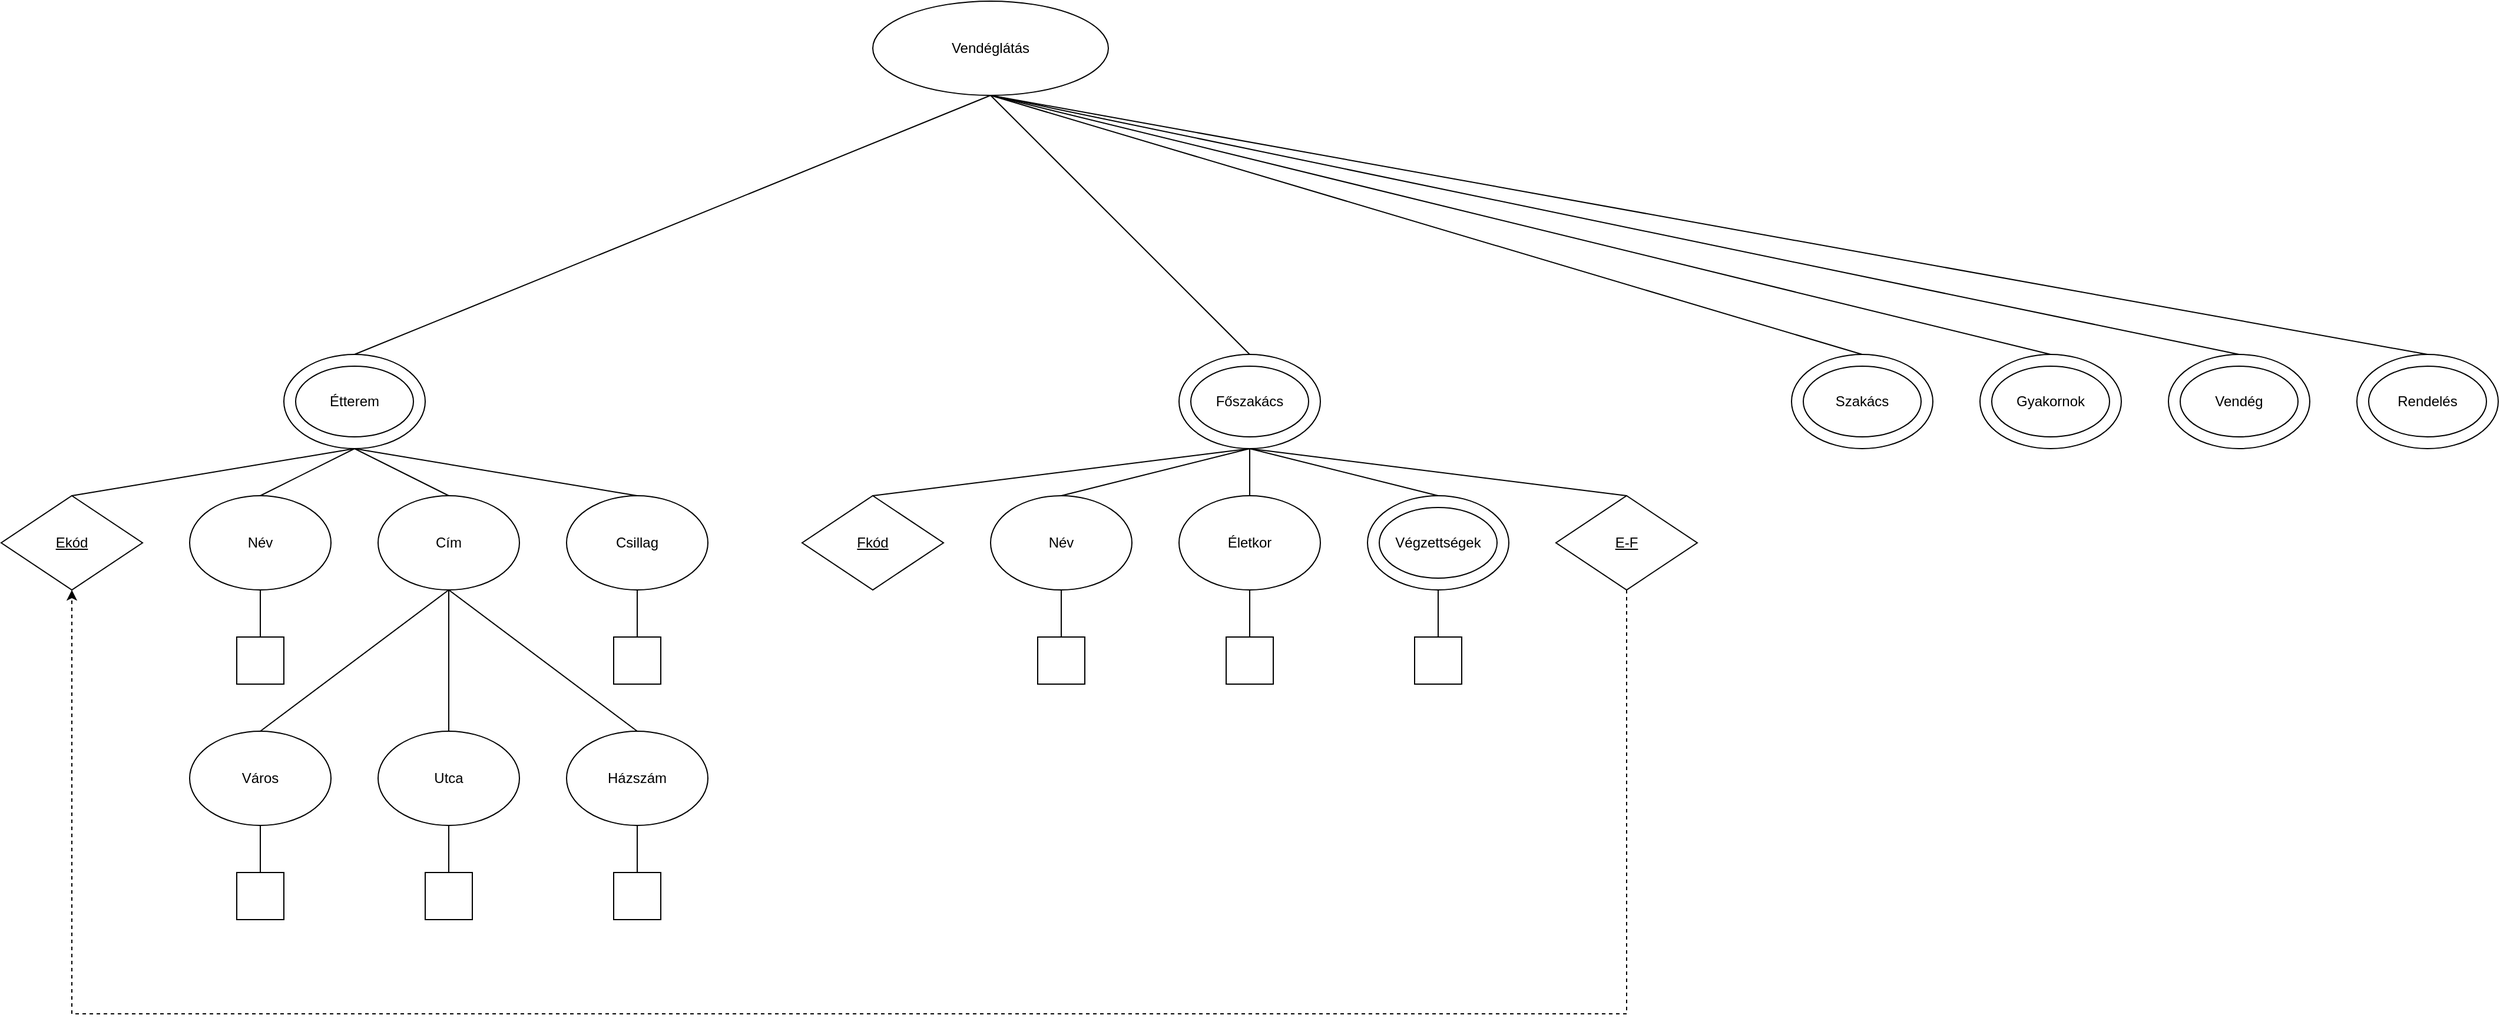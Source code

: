 <mxfile version="28.2.5">
  <diagram name="Page-1" id="BmCmIDS3A-ca7VhTj6t5">
    <mxGraphModel dx="3021" dy="1198" grid="1" gridSize="10" guides="1" tooltips="1" connect="1" arrows="1" fold="1" page="1" pageScale="1" pageWidth="827" pageHeight="1169" math="0" shadow="0">
      <root>
        <mxCell id="0" />
        <mxCell id="1" parent="0" />
        <mxCell id="zfX_xvgZuGeYPKJS3XN7-64" value="" style="ellipse;whiteSpace=wrap;html=1;" vertex="1" parent="1">
          <mxGeometry x="1040" y="520" width="120" height="80" as="geometry" />
        </mxCell>
        <mxCell id="zfX_xvgZuGeYPKJS3XN7-6" value="Vendéglátás" style="ellipse;whiteSpace=wrap;html=1;" vertex="1" parent="1">
          <mxGeometry x="620" y="100" width="200" height="80" as="geometry" />
        </mxCell>
        <mxCell id="zfX_xvgZuGeYPKJS3XN7-7" value="" style="ellipse;whiteSpace=wrap;html=1;" vertex="1" parent="1">
          <mxGeometry x="120" y="400" width="120" height="80" as="geometry" />
        </mxCell>
        <mxCell id="zfX_xvgZuGeYPKJS3XN7-8" value="Étterem" style="ellipse;whiteSpace=wrap;html=1;" vertex="1" parent="1">
          <mxGeometry x="130" y="410" width="100" height="60" as="geometry" />
        </mxCell>
        <mxCell id="zfX_xvgZuGeYPKJS3XN7-9" value="Név" style="ellipse;whiteSpace=wrap;html=1;" vertex="1" parent="1">
          <mxGeometry x="40" y="520" width="120" height="80" as="geometry" />
        </mxCell>
        <mxCell id="zfX_xvgZuGeYPKJS3XN7-10" value="Csillag" style="ellipse;whiteSpace=wrap;html=1;" vertex="1" parent="1">
          <mxGeometry x="360" y="520" width="120" height="80" as="geometry" />
        </mxCell>
        <mxCell id="zfX_xvgZuGeYPKJS3XN7-11" value="&lt;div&gt;Cím&lt;/div&gt;" style="ellipse;whiteSpace=wrap;html=1;" vertex="1" parent="1">
          <mxGeometry x="200" y="520" width="120" height="80" as="geometry" />
        </mxCell>
        <mxCell id="zfX_xvgZuGeYPKJS3XN7-12" value="Házszám" style="ellipse;whiteSpace=wrap;html=1;" vertex="1" parent="1">
          <mxGeometry x="360" y="720" width="120" height="80" as="geometry" />
        </mxCell>
        <mxCell id="zfX_xvgZuGeYPKJS3XN7-13" value="Város" style="ellipse;whiteSpace=wrap;html=1;" vertex="1" parent="1">
          <mxGeometry x="40" y="720" width="120" height="80" as="geometry" />
        </mxCell>
        <mxCell id="zfX_xvgZuGeYPKJS3XN7-14" value="Utca" style="ellipse;whiteSpace=wrap;html=1;" vertex="1" parent="1">
          <mxGeometry x="200" y="720" width="120" height="80" as="geometry" />
        </mxCell>
        <mxCell id="zfX_xvgZuGeYPKJS3XN7-15" value="" style="endArrow=none;html=1;rounded=0;entryX=0.5;entryY=1;entryDx=0;entryDy=0;exitX=0.5;exitY=0;exitDx=0;exitDy=0;" edge="1" parent="1" source="zfX_xvgZuGeYPKJS3XN7-13" target="zfX_xvgZuGeYPKJS3XN7-11">
          <mxGeometry width="50" height="50" relative="1" as="geometry">
            <mxPoint x="310" y="710" as="sourcePoint" />
            <mxPoint x="360" y="660" as="targetPoint" />
          </mxGeometry>
        </mxCell>
        <mxCell id="zfX_xvgZuGeYPKJS3XN7-16" value="" style="ellipse;whiteSpace=wrap;html=1;" vertex="1" parent="1">
          <mxGeometry x="880" y="400" width="120" height="80" as="geometry" />
        </mxCell>
        <mxCell id="zfX_xvgZuGeYPKJS3XN7-17" value="Főszakács" style="ellipse;whiteSpace=wrap;html=1;" vertex="1" parent="1">
          <mxGeometry x="890" y="410" width="100" height="60" as="geometry" />
        </mxCell>
        <mxCell id="zfX_xvgZuGeYPKJS3XN7-18" value="" style="ellipse;whiteSpace=wrap;html=1;" vertex="1" parent="1">
          <mxGeometry x="1400" y="400" width="120" height="80" as="geometry" />
        </mxCell>
        <mxCell id="zfX_xvgZuGeYPKJS3XN7-19" value="Szakács" style="ellipse;whiteSpace=wrap;html=1;" vertex="1" parent="1">
          <mxGeometry x="1410" y="410" width="100" height="60" as="geometry" />
        </mxCell>
        <mxCell id="zfX_xvgZuGeYPKJS3XN7-20" value="" style="ellipse;whiteSpace=wrap;html=1;" vertex="1" parent="1">
          <mxGeometry x="1560" y="400" width="120" height="80" as="geometry" />
        </mxCell>
        <mxCell id="zfX_xvgZuGeYPKJS3XN7-21" value="Gyakornok" style="ellipse;whiteSpace=wrap;html=1;" vertex="1" parent="1">
          <mxGeometry x="1570" y="410" width="100" height="60" as="geometry" />
        </mxCell>
        <mxCell id="zfX_xvgZuGeYPKJS3XN7-28" value="" style="ellipse;whiteSpace=wrap;html=1;" vertex="1" parent="1">
          <mxGeometry x="1720" y="400" width="120" height="80" as="geometry" />
        </mxCell>
        <mxCell id="zfX_xvgZuGeYPKJS3XN7-29" value="&lt;div&gt;Vendég&lt;/div&gt;" style="ellipse;whiteSpace=wrap;html=1;" vertex="1" parent="1">
          <mxGeometry x="1730" y="410" width="100" height="60" as="geometry" />
        </mxCell>
        <mxCell id="zfX_xvgZuGeYPKJS3XN7-30" value="" style="ellipse;whiteSpace=wrap;html=1;" vertex="1" parent="1">
          <mxGeometry x="1880" y="400" width="120" height="80" as="geometry" />
        </mxCell>
        <mxCell id="zfX_xvgZuGeYPKJS3XN7-31" value="Rendelés" style="ellipse;whiteSpace=wrap;html=1;" vertex="1" parent="1">
          <mxGeometry x="1890" y="410" width="100" height="60" as="geometry" />
        </mxCell>
        <mxCell id="zfX_xvgZuGeYPKJS3XN7-32" value="" style="endArrow=none;html=1;rounded=0;entryX=0.5;entryY=1;entryDx=0;entryDy=0;exitX=0.5;exitY=0;exitDx=0;exitDy=0;" edge="1" parent="1" source="zfX_xvgZuGeYPKJS3XN7-14" target="zfX_xvgZuGeYPKJS3XN7-11">
          <mxGeometry width="50" height="50" relative="1" as="geometry">
            <mxPoint x="110" y="730" as="sourcePoint" />
            <mxPoint x="270" y="610" as="targetPoint" />
          </mxGeometry>
        </mxCell>
        <mxCell id="zfX_xvgZuGeYPKJS3XN7-34" value="" style="endArrow=none;html=1;rounded=0;entryX=0.5;entryY=1;entryDx=0;entryDy=0;exitX=0.5;exitY=0;exitDx=0;exitDy=0;" edge="1" parent="1" source="zfX_xvgZuGeYPKJS3XN7-12" target="zfX_xvgZuGeYPKJS3XN7-11">
          <mxGeometry width="50" height="50" relative="1" as="geometry">
            <mxPoint x="270" y="730" as="sourcePoint" />
            <mxPoint x="270" y="610" as="targetPoint" />
          </mxGeometry>
        </mxCell>
        <mxCell id="zfX_xvgZuGeYPKJS3XN7-35" value="" style="endArrow=none;html=1;rounded=0;entryX=0.5;entryY=1;entryDx=0;entryDy=0;exitX=0.5;exitY=0;exitDx=0;exitDy=0;" edge="1" parent="1" source="zfX_xvgZuGeYPKJS3XN7-9" target="zfX_xvgZuGeYPKJS3XN7-7">
          <mxGeometry width="50" height="50" relative="1" as="geometry">
            <mxPoint x="430" y="730" as="sourcePoint" />
            <mxPoint x="270" y="610" as="targetPoint" />
          </mxGeometry>
        </mxCell>
        <mxCell id="zfX_xvgZuGeYPKJS3XN7-36" value="" style="endArrow=none;html=1;rounded=0;exitX=0.5;exitY=0;exitDx=0;exitDy=0;" edge="1" parent="1" source="zfX_xvgZuGeYPKJS3XN7-11">
          <mxGeometry width="50" height="50" relative="1" as="geometry">
            <mxPoint x="110" y="530" as="sourcePoint" />
            <mxPoint x="180" y="480" as="targetPoint" />
          </mxGeometry>
        </mxCell>
        <mxCell id="zfX_xvgZuGeYPKJS3XN7-37" value="" style="endArrow=none;html=1;rounded=0;exitX=0.5;exitY=0;exitDx=0;exitDy=0;entryX=0.5;entryY=1;entryDx=0;entryDy=0;" edge="1" parent="1" source="zfX_xvgZuGeYPKJS3XN7-10" target="zfX_xvgZuGeYPKJS3XN7-7">
          <mxGeometry width="50" height="50" relative="1" as="geometry">
            <mxPoint x="270" y="530" as="sourcePoint" />
            <mxPoint x="260" y="480" as="targetPoint" />
          </mxGeometry>
        </mxCell>
        <mxCell id="zfX_xvgZuGeYPKJS3XN7-38" value="" style="whiteSpace=wrap;html=1;aspect=fixed;" vertex="1" parent="1">
          <mxGeometry x="400" y="640" width="40" height="40" as="geometry" />
        </mxCell>
        <mxCell id="zfX_xvgZuGeYPKJS3XN7-39" value="" style="whiteSpace=wrap;html=1;aspect=fixed;" vertex="1" parent="1">
          <mxGeometry x="80" y="640" width="40" height="40" as="geometry" />
        </mxCell>
        <mxCell id="zfX_xvgZuGeYPKJS3XN7-41" value="" style="whiteSpace=wrap;html=1;aspect=fixed;" vertex="1" parent="1">
          <mxGeometry x="80" y="840" width="40" height="40" as="geometry" />
        </mxCell>
        <mxCell id="zfX_xvgZuGeYPKJS3XN7-43" value="" style="whiteSpace=wrap;html=1;aspect=fixed;" vertex="1" parent="1">
          <mxGeometry x="400" y="840" width="40" height="40" as="geometry" />
        </mxCell>
        <mxCell id="zfX_xvgZuGeYPKJS3XN7-44" value="" style="whiteSpace=wrap;html=1;aspect=fixed;" vertex="1" parent="1">
          <mxGeometry x="240" y="840" width="40" height="40" as="geometry" />
        </mxCell>
        <mxCell id="zfX_xvgZuGeYPKJS3XN7-45" value="" style="endArrow=none;html=1;rounded=0;exitX=0.5;exitY=0;exitDx=0;exitDy=0;entryX=0.5;entryY=1;entryDx=0;entryDy=0;" edge="1" parent="1" source="zfX_xvgZuGeYPKJS3XN7-38" target="zfX_xvgZuGeYPKJS3XN7-10">
          <mxGeometry width="50" height="50" relative="1" as="geometry">
            <mxPoint x="430" y="530" as="sourcePoint" />
            <mxPoint x="270" y="490" as="targetPoint" />
          </mxGeometry>
        </mxCell>
        <mxCell id="zfX_xvgZuGeYPKJS3XN7-46" value="" style="endArrow=none;html=1;rounded=0;exitX=0.5;exitY=0;exitDx=0;exitDy=0;entryX=0.5;entryY=1;entryDx=0;entryDy=0;" edge="1" parent="1" source="zfX_xvgZuGeYPKJS3XN7-43" target="zfX_xvgZuGeYPKJS3XN7-12">
          <mxGeometry width="50" height="50" relative="1" as="geometry">
            <mxPoint x="430" y="650" as="sourcePoint" />
            <mxPoint x="430" y="610" as="targetPoint" />
          </mxGeometry>
        </mxCell>
        <mxCell id="zfX_xvgZuGeYPKJS3XN7-47" value="" style="endArrow=none;html=1;rounded=0;exitX=0.5;exitY=0;exitDx=0;exitDy=0;entryX=0.5;entryY=1;entryDx=0;entryDy=0;" edge="1" parent="1" source="zfX_xvgZuGeYPKJS3XN7-44" target="zfX_xvgZuGeYPKJS3XN7-14">
          <mxGeometry width="50" height="50" relative="1" as="geometry">
            <mxPoint x="430" y="850" as="sourcePoint" />
            <mxPoint x="430" y="810" as="targetPoint" />
          </mxGeometry>
        </mxCell>
        <mxCell id="zfX_xvgZuGeYPKJS3XN7-48" value="" style="endArrow=none;html=1;rounded=0;exitX=0.5;exitY=0;exitDx=0;exitDy=0;entryX=0.5;entryY=1;entryDx=0;entryDy=0;" edge="1" parent="1" source="zfX_xvgZuGeYPKJS3XN7-39" target="zfX_xvgZuGeYPKJS3XN7-9">
          <mxGeometry width="50" height="50" relative="1" as="geometry">
            <mxPoint x="270" y="850" as="sourcePoint" />
            <mxPoint x="270" y="810" as="targetPoint" />
          </mxGeometry>
        </mxCell>
        <mxCell id="zfX_xvgZuGeYPKJS3XN7-49" value="" style="endArrow=none;html=1;rounded=0;exitX=0.5;exitY=0;exitDx=0;exitDy=0;entryX=0.5;entryY=1;entryDx=0;entryDy=0;" edge="1" parent="1" source="zfX_xvgZuGeYPKJS3XN7-41" target="zfX_xvgZuGeYPKJS3XN7-13">
          <mxGeometry width="50" height="50" relative="1" as="geometry">
            <mxPoint x="110" y="650" as="sourcePoint" />
            <mxPoint x="110" y="610" as="targetPoint" />
          </mxGeometry>
        </mxCell>
        <mxCell id="zfX_xvgZuGeYPKJS3XN7-50" value="&lt;u&gt;Ekód&lt;/u&gt;" style="rhombus;whiteSpace=wrap;html=1;" vertex="1" parent="1">
          <mxGeometry x="-120" y="520" width="120" height="80" as="geometry" />
        </mxCell>
        <mxCell id="zfX_xvgZuGeYPKJS3XN7-52" value="" style="endArrow=none;html=1;rounded=0;exitX=0.5;exitY=0;exitDx=0;exitDy=0;entryX=0.5;entryY=1;entryDx=0;entryDy=0;" edge="1" parent="1" source="zfX_xvgZuGeYPKJS3XN7-50" target="zfX_xvgZuGeYPKJS3XN7-7">
          <mxGeometry width="50" height="50" relative="1" as="geometry">
            <mxPoint x="110" y="530" as="sourcePoint" />
            <mxPoint x="260" y="480" as="targetPoint" />
          </mxGeometry>
        </mxCell>
        <mxCell id="zfX_xvgZuGeYPKJS3XN7-53" value="" style="endArrow=none;html=1;rounded=0;exitX=0.5;exitY=1;exitDx=0;exitDy=0;entryX=0.5;entryY=0;entryDx=0;entryDy=0;" edge="1" parent="1" source="zfX_xvgZuGeYPKJS3XN7-6" target="zfX_xvgZuGeYPKJS3XN7-7">
          <mxGeometry width="50" height="50" relative="1" as="geometry">
            <mxPoint x="430" y="530" as="sourcePoint" />
            <mxPoint x="190" y="490" as="targetPoint" />
          </mxGeometry>
        </mxCell>
        <mxCell id="zfX_xvgZuGeYPKJS3XN7-54" value="" style="endArrow=none;html=1;rounded=0;entryX=0.5;entryY=0;entryDx=0;entryDy=0;exitX=0.5;exitY=1;exitDx=0;exitDy=0;" edge="1" parent="1" source="zfX_xvgZuGeYPKJS3XN7-6" target="zfX_xvgZuGeYPKJS3XN7-16">
          <mxGeometry width="50" height="50" relative="1" as="geometry">
            <mxPoint x="600" y="250" as="sourcePoint" />
            <mxPoint x="190" y="410" as="targetPoint" />
          </mxGeometry>
        </mxCell>
        <mxCell id="zfX_xvgZuGeYPKJS3XN7-55" value="" style="endArrow=none;html=1;rounded=0;entryX=0.5;entryY=0;entryDx=0;entryDy=0;exitX=0.5;exitY=1;exitDx=0;exitDy=0;" edge="1" parent="1" source="zfX_xvgZuGeYPKJS3XN7-6" target="zfX_xvgZuGeYPKJS3XN7-18">
          <mxGeometry width="50" height="50" relative="1" as="geometry">
            <mxPoint x="430" y="290" as="sourcePoint" />
            <mxPoint x="790" y="410" as="targetPoint" />
          </mxGeometry>
        </mxCell>
        <mxCell id="zfX_xvgZuGeYPKJS3XN7-57" value="" style="endArrow=none;html=1;rounded=0;entryX=0.5;entryY=0;entryDx=0;entryDy=0;exitX=0.5;exitY=1;exitDx=0;exitDy=0;" edge="1" parent="1" source="zfX_xvgZuGeYPKJS3XN7-6" target="zfX_xvgZuGeYPKJS3XN7-20">
          <mxGeometry width="50" height="50" relative="1" as="geometry">
            <mxPoint x="730" y="230" as="sourcePoint" />
            <mxPoint x="950" y="410" as="targetPoint" />
          </mxGeometry>
        </mxCell>
        <mxCell id="zfX_xvgZuGeYPKJS3XN7-58" value="" style="endArrow=none;html=1;rounded=0;exitX=0.5;exitY=1;exitDx=0;exitDy=0;entryX=0.5;entryY=0;entryDx=0;entryDy=0;" edge="1" parent="1" source="zfX_xvgZuGeYPKJS3XN7-6" target="zfX_xvgZuGeYPKJS3XN7-28">
          <mxGeometry width="50" height="50" relative="1" as="geometry">
            <mxPoint x="730" y="230" as="sourcePoint" />
            <mxPoint x="1230" y="350" as="targetPoint" />
          </mxGeometry>
        </mxCell>
        <mxCell id="zfX_xvgZuGeYPKJS3XN7-59" value="" style="endArrow=none;html=1;rounded=0;exitX=0.5;exitY=1;exitDx=0;exitDy=0;entryX=0.5;entryY=0;entryDx=0;entryDy=0;" edge="1" parent="1" source="zfX_xvgZuGeYPKJS3XN7-6" target="zfX_xvgZuGeYPKJS3XN7-30">
          <mxGeometry width="50" height="50" relative="1" as="geometry">
            <mxPoint x="760" y="240" as="sourcePoint" />
            <mxPoint x="1270" y="410" as="targetPoint" />
          </mxGeometry>
        </mxCell>
        <mxCell id="zfX_xvgZuGeYPKJS3XN7-61" value="Név" style="ellipse;whiteSpace=wrap;html=1;" vertex="1" parent="1">
          <mxGeometry x="720" y="520" width="120" height="80" as="geometry" />
        </mxCell>
        <mxCell id="zfX_xvgZuGeYPKJS3XN7-62" value="Életkor" style="ellipse;whiteSpace=wrap;html=1;" vertex="1" parent="1">
          <mxGeometry x="880" y="520" width="120" height="80" as="geometry" />
        </mxCell>
        <mxCell id="zfX_xvgZuGeYPKJS3XN7-63" value="Végzettségek" style="ellipse;whiteSpace=wrap;html=1;" vertex="1" parent="1">
          <mxGeometry x="1050" y="530" width="100" height="60" as="geometry" />
        </mxCell>
        <mxCell id="zfX_xvgZuGeYPKJS3XN7-67" value="&lt;u&gt;Fkód&lt;/u&gt;" style="rhombus;whiteSpace=wrap;html=1;" vertex="1" parent="1">
          <mxGeometry x="560" y="520" width="120" height="80" as="geometry" />
        </mxCell>
        <mxCell id="zfX_xvgZuGeYPKJS3XN7-68" value="" style="endArrow=none;html=1;rounded=0;entryX=0.5;entryY=1;entryDx=0;entryDy=0;exitX=0.5;exitY=0;exitDx=0;exitDy=0;" edge="1" parent="1" source="zfX_xvgZuGeYPKJS3XN7-67" target="zfX_xvgZuGeYPKJS3XN7-16">
          <mxGeometry width="50" height="50" relative="1" as="geometry">
            <mxPoint x="730" y="190" as="sourcePoint" />
            <mxPoint x="870" y="410" as="targetPoint" />
          </mxGeometry>
        </mxCell>
        <mxCell id="zfX_xvgZuGeYPKJS3XN7-69" value="" style="endArrow=none;html=1;rounded=0;entryX=0.5;entryY=1;entryDx=0;entryDy=0;exitX=0.5;exitY=0;exitDx=0;exitDy=0;" edge="1" parent="1" source="zfX_xvgZuGeYPKJS3XN7-61" target="zfX_xvgZuGeYPKJS3XN7-16">
          <mxGeometry width="50" height="50" relative="1" as="geometry">
            <mxPoint x="630" y="530" as="sourcePoint" />
            <mxPoint x="870" y="490" as="targetPoint" />
          </mxGeometry>
        </mxCell>
        <mxCell id="zfX_xvgZuGeYPKJS3XN7-70" value="" style="endArrow=none;html=1;rounded=0;entryX=0.5;entryY=1;entryDx=0;entryDy=0;exitX=0.5;exitY=0;exitDx=0;exitDy=0;" edge="1" parent="1" source="zfX_xvgZuGeYPKJS3XN7-62" target="zfX_xvgZuGeYPKJS3XN7-16">
          <mxGeometry width="50" height="50" relative="1" as="geometry">
            <mxPoint x="790" y="530" as="sourcePoint" />
            <mxPoint x="870" y="490" as="targetPoint" />
          </mxGeometry>
        </mxCell>
        <mxCell id="zfX_xvgZuGeYPKJS3XN7-71" value="" style="endArrow=none;html=1;rounded=0;entryX=0.5;entryY=1;entryDx=0;entryDy=0;exitX=0.5;exitY=0;exitDx=0;exitDy=0;" edge="1" parent="1" source="zfX_xvgZuGeYPKJS3XN7-64" target="zfX_xvgZuGeYPKJS3XN7-16">
          <mxGeometry width="50" height="50" relative="1" as="geometry">
            <mxPoint x="950" y="530" as="sourcePoint" />
            <mxPoint x="870" y="490" as="targetPoint" />
          </mxGeometry>
        </mxCell>
        <mxCell id="zfX_xvgZuGeYPKJS3XN7-75" value="" style="whiteSpace=wrap;html=1;aspect=fixed;" vertex="1" parent="1">
          <mxGeometry x="760" y="640" width="40" height="40" as="geometry" />
        </mxCell>
        <mxCell id="zfX_xvgZuGeYPKJS3XN7-76" value="" style="endArrow=none;html=1;rounded=0;exitX=0.5;exitY=0;exitDx=0;exitDy=0;entryX=0.5;entryY=1;entryDx=0;entryDy=0;" edge="1" source="zfX_xvgZuGeYPKJS3XN7-75" parent="1" target="zfX_xvgZuGeYPKJS3XN7-61">
          <mxGeometry width="50" height="50" relative="1" as="geometry">
            <mxPoint x="790" y="530" as="sourcePoint" />
            <mxPoint x="780" y="600" as="targetPoint" />
          </mxGeometry>
        </mxCell>
        <mxCell id="zfX_xvgZuGeYPKJS3XN7-77" value="" style="whiteSpace=wrap;html=1;aspect=fixed;" vertex="1" parent="1">
          <mxGeometry x="920" y="640" width="40" height="40" as="geometry" />
        </mxCell>
        <mxCell id="zfX_xvgZuGeYPKJS3XN7-78" value="" style="endArrow=none;html=1;rounded=0;exitX=0.5;exitY=0;exitDx=0;exitDy=0;entryX=0.5;entryY=1;entryDx=0;entryDy=0;" edge="1" source="zfX_xvgZuGeYPKJS3XN7-77" parent="1" target="zfX_xvgZuGeYPKJS3XN7-62">
          <mxGeometry width="50" height="50" relative="1" as="geometry">
            <mxPoint x="950" y="530" as="sourcePoint" />
            <mxPoint x="940" y="600" as="targetPoint" />
          </mxGeometry>
        </mxCell>
        <mxCell id="zfX_xvgZuGeYPKJS3XN7-79" value="" style="whiteSpace=wrap;html=1;aspect=fixed;" vertex="1" parent="1">
          <mxGeometry x="1080" y="640" width="40" height="40" as="geometry" />
        </mxCell>
        <mxCell id="zfX_xvgZuGeYPKJS3XN7-80" value="" style="endArrow=none;html=1;rounded=0;exitX=0.5;exitY=0;exitDx=0;exitDy=0;entryX=0.5;entryY=1;entryDx=0;entryDy=0;" edge="1" source="zfX_xvgZuGeYPKJS3XN7-79" parent="1" target="zfX_xvgZuGeYPKJS3XN7-64">
          <mxGeometry width="50" height="50" relative="1" as="geometry">
            <mxPoint x="1110" y="530" as="sourcePoint" />
            <mxPoint x="1100" y="600" as="targetPoint" />
          </mxGeometry>
        </mxCell>
        <mxCell id="zfX_xvgZuGeYPKJS3XN7-84" style="edgeStyle=orthogonalEdgeStyle;rounded=0;orthogonalLoop=1;jettySize=auto;html=1;entryX=0.5;entryY=1;entryDx=0;entryDy=0;dashed=1;" edge="1" parent="1" source="zfX_xvgZuGeYPKJS3XN7-82" target="zfX_xvgZuGeYPKJS3XN7-50">
          <mxGeometry relative="1" as="geometry">
            <Array as="points">
              <mxPoint x="1260" y="960" />
              <mxPoint x="-60" y="960" />
            </Array>
          </mxGeometry>
        </mxCell>
        <mxCell id="zfX_xvgZuGeYPKJS3XN7-82" value="&lt;u&gt;E-F&lt;/u&gt;" style="rhombus;whiteSpace=wrap;html=1;" vertex="1" parent="1">
          <mxGeometry x="1200" y="520" width="120" height="80" as="geometry" />
        </mxCell>
        <mxCell id="zfX_xvgZuGeYPKJS3XN7-83" value="" style="endArrow=none;html=1;rounded=0;entryX=0.5;entryY=1;entryDx=0;entryDy=0;exitX=0.5;exitY=0;exitDx=0;exitDy=0;" edge="1" parent="1" source="zfX_xvgZuGeYPKJS3XN7-82" target="zfX_xvgZuGeYPKJS3XN7-16">
          <mxGeometry width="50" height="50" relative="1" as="geometry">
            <mxPoint x="1110" y="530" as="sourcePoint" />
            <mxPoint x="870" y="490" as="targetPoint" />
          </mxGeometry>
        </mxCell>
      </root>
    </mxGraphModel>
  </diagram>
</mxfile>
